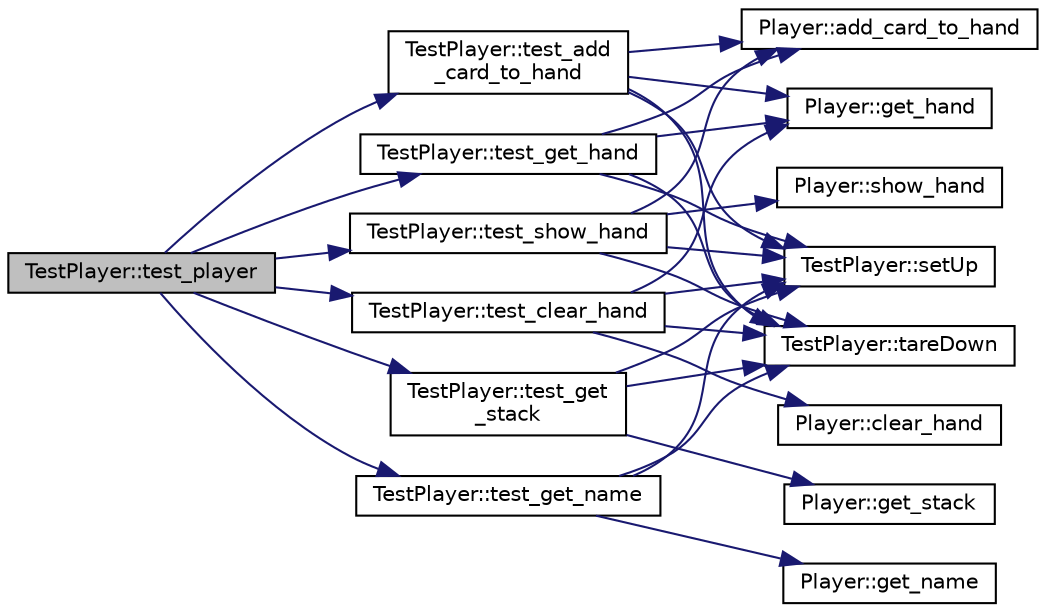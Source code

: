 digraph "TestPlayer::test_player"
{
 // INTERACTIVE_SVG=YES
 // LATEX_PDF_SIZE
  edge [fontname="Helvetica",fontsize="10",labelfontname="Helvetica",labelfontsize="10"];
  node [fontname="Helvetica",fontsize="10",shape=record];
  rankdir="LR";
  Node1 [label="TestPlayer::test_player",height=0.2,width=0.4,color="black", fillcolor="grey75", style="filled", fontcolor="black",tooltip=" "];
  Node1 -> Node2 [color="midnightblue",fontsize="10",style="solid",fontname="Helvetica"];
  Node2 [label="TestPlayer::test_add\l_card_to_hand",height=0.2,width=0.4,color="black", fillcolor="white", style="filled",URL="$class_test_player.html#a91fe2f759e51f6452dbddcf453c0f1f5",tooltip=" "];
  Node2 -> Node3 [color="midnightblue",fontsize="10",style="solid",fontname="Helvetica"];
  Node3 [label="Player::add_card_to_hand",height=0.2,width=0.4,color="black", fillcolor="white", style="filled",URL="$class_player.html#af3998816522aac68efd31d625c367074",tooltip="Adds a card to the player's hand."];
  Node2 -> Node4 [color="midnightblue",fontsize="10",style="solid",fontname="Helvetica"];
  Node4 [label="Player::get_hand",height=0.2,width=0.4,color="black", fillcolor="white", style="filled",URL="$class_player.html#a37e8e81092cab91b3136f56f2faa7d11",tooltip="Gets the player's current hand of cards."];
  Node2 -> Node5 [color="midnightblue",fontsize="10",style="solid",fontname="Helvetica"];
  Node5 [label="TestPlayer::setUp",height=0.2,width=0.4,color="black", fillcolor="white", style="filled",URL="$class_test_player.html#a5c34eef1f1f4e47d9b45e3ebe7e18eb3",tooltip=" "];
  Node2 -> Node6 [color="midnightblue",fontsize="10",style="solid",fontname="Helvetica"];
  Node6 [label="TestPlayer::tareDown",height=0.2,width=0.4,color="black", fillcolor="white", style="filled",URL="$class_test_player.html#aff9534ecbcfa4a591a51452f7b2c89e3",tooltip=" "];
  Node1 -> Node7 [color="midnightblue",fontsize="10",style="solid",fontname="Helvetica"];
  Node7 [label="TestPlayer::test_clear_hand",height=0.2,width=0.4,color="black", fillcolor="white", style="filled",URL="$class_test_player.html#adb36c0653ec494204f5a029a124ee584",tooltip=" "];
  Node7 -> Node8 [color="midnightblue",fontsize="10",style="solid",fontname="Helvetica"];
  Node8 [label="Player::clear_hand",height=0.2,width=0.4,color="black", fillcolor="white", style="filled",URL="$class_player.html#a174449e6ad5253666daa744a02054066",tooltip="Clears the player's hand of all cards."];
  Node7 -> Node4 [color="midnightblue",fontsize="10",style="solid",fontname="Helvetica"];
  Node7 -> Node5 [color="midnightblue",fontsize="10",style="solid",fontname="Helvetica"];
  Node7 -> Node6 [color="midnightblue",fontsize="10",style="solid",fontname="Helvetica"];
  Node1 -> Node9 [color="midnightblue",fontsize="10",style="solid",fontname="Helvetica"];
  Node9 [label="TestPlayer::test_get_hand",height=0.2,width=0.4,color="black", fillcolor="white", style="filled",URL="$class_test_player.html#ada290bd551dc27d1779fe994ec056f38",tooltip=" "];
  Node9 -> Node3 [color="midnightblue",fontsize="10",style="solid",fontname="Helvetica"];
  Node9 -> Node4 [color="midnightblue",fontsize="10",style="solid",fontname="Helvetica"];
  Node9 -> Node5 [color="midnightblue",fontsize="10",style="solid",fontname="Helvetica"];
  Node9 -> Node6 [color="midnightblue",fontsize="10",style="solid",fontname="Helvetica"];
  Node1 -> Node10 [color="midnightblue",fontsize="10",style="solid",fontname="Helvetica"];
  Node10 [label="TestPlayer::test_get_name",height=0.2,width=0.4,color="black", fillcolor="white", style="filled",URL="$class_test_player.html#aa4692c5142245d3ae5cb13021f1a7b34",tooltip=" "];
  Node10 -> Node11 [color="midnightblue",fontsize="10",style="solid",fontname="Helvetica"];
  Node11 [label="Player::get_name",height=0.2,width=0.4,color="black", fillcolor="white", style="filled",URL="$class_player.html#afca8141f38b60b526fd2f874523a2726",tooltip="Gets the name of the player."];
  Node10 -> Node5 [color="midnightblue",fontsize="10",style="solid",fontname="Helvetica"];
  Node10 -> Node6 [color="midnightblue",fontsize="10",style="solid",fontname="Helvetica"];
  Node1 -> Node12 [color="midnightblue",fontsize="10",style="solid",fontname="Helvetica"];
  Node12 [label="TestPlayer::test_get\l_stack",height=0.2,width=0.4,color="black", fillcolor="white", style="filled",URL="$class_test_player.html#a351ff94a84798cf7e530e8e57485c2fc",tooltip=" "];
  Node12 -> Node13 [color="midnightblue",fontsize="10",style="solid",fontname="Helvetica"];
  Node13 [label="Player::get_stack",height=0.2,width=0.4,color="black", fillcolor="white", style="filled",URL="$class_player.html#aca2f65a65461c322a0563ae0482be213",tooltip="Gets the current stack of the player."];
  Node12 -> Node5 [color="midnightblue",fontsize="10",style="solid",fontname="Helvetica"];
  Node12 -> Node6 [color="midnightblue",fontsize="10",style="solid",fontname="Helvetica"];
  Node1 -> Node14 [color="midnightblue",fontsize="10",style="solid",fontname="Helvetica"];
  Node14 [label="TestPlayer::test_show_hand",height=0.2,width=0.4,color="black", fillcolor="white", style="filled",URL="$class_test_player.html#a8c0b8a5015a1aeb63837332af09f2cce",tooltip=" "];
  Node14 -> Node3 [color="midnightblue",fontsize="10",style="solid",fontname="Helvetica"];
  Node14 -> Node5 [color="midnightblue",fontsize="10",style="solid",fontname="Helvetica"];
  Node14 -> Node15 [color="midnightblue",fontsize="10",style="solid",fontname="Helvetica"];
  Node15 [label="Player::show_hand",height=0.2,width=0.4,color="black", fillcolor="white", style="filled",URL="$class_player.html#a888eabd56fb4f223ebcb78ae11aa5521",tooltip="Displays the player's current hand."];
  Node14 -> Node6 [color="midnightblue",fontsize="10",style="solid",fontname="Helvetica"];
}
